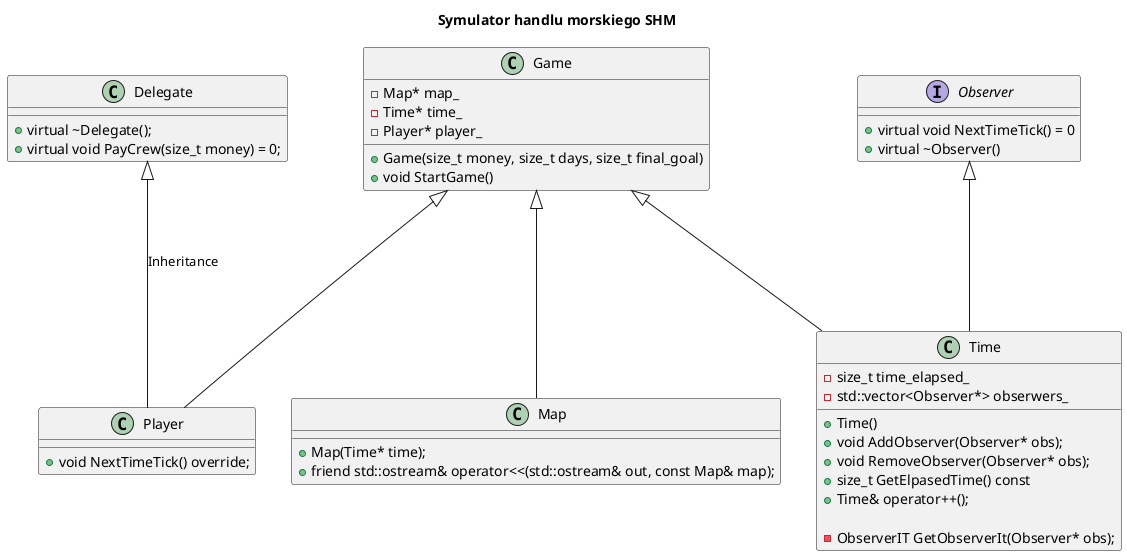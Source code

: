 @startuml
title Symulator handlu morskiego SHM

class Game {
  -Map* map_
  -Time* time_
  -Player* player_
  
  +Game(size_t money, size_t days, size_t final_goal)
  +void StartGame()
}

class Map {
    +Map(Time* time);
	+friend std::ostream& operator<<(std::ostream& out, const Map& map);
}


interface Observer {
    +virtual void NextTimeTick() = 0
    +virtual ~Observer()
}

class Time {
    -size_t time_elapsed_
    -std::vector<Observer*> obserwers_
    
	+Time()
    +void AddObserver(Observer* obs);
    +void RemoveObserver(Observer* obs);
    +size_t GetElpasedTime() const
    +Time& operator++();
    
    -ObserverIT GetObserverIt(Observer* obs);
}

class Delegate 
{
    +virtual ~Delegate();
    +virtual void PayCrew(size_t money) = 0;
}
class Player {

	+void NextTimeTick() override;
}

Game <|--- Player
Game <|--- Map
Game <|--- Time
Observer <|--- Time
Delegate <|--- Player : Inheritance
@enduml


